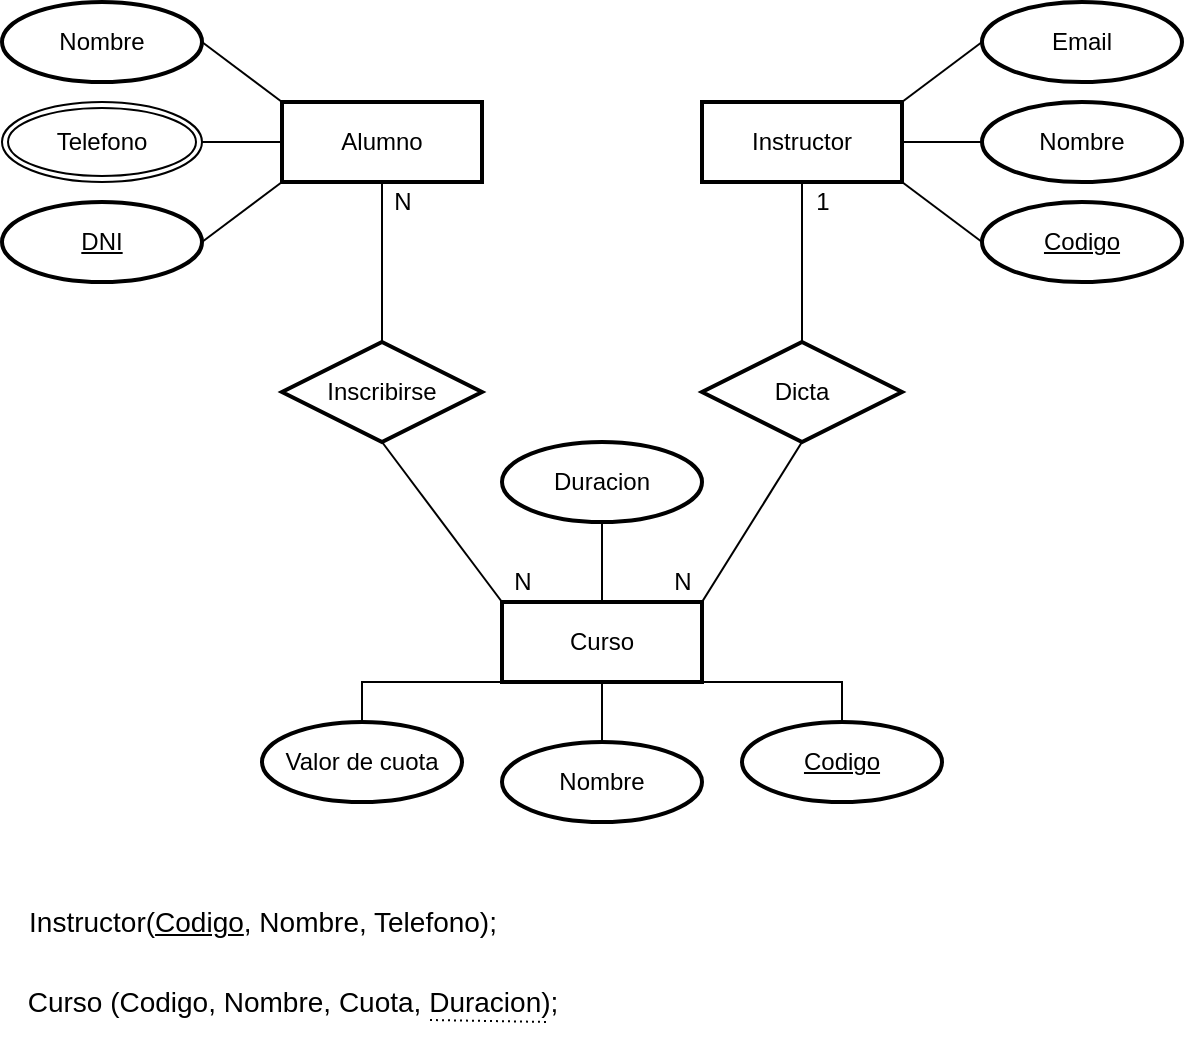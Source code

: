<mxfile version="14.1.5" type="device"><diagram id="R2lEEEUBdFMjLlhIrx00" name="Page-1"><mxGraphModel dx="851" dy="535" grid="1" gridSize="10" guides="1" tooltips="1" connect="1" arrows="1" fold="1" page="1" pageScale="1" pageWidth="850" pageHeight="1100" math="0" shadow="0" extFonts="Permanent Marker^https://fonts.googleapis.com/css?family=Permanent+Marker"><root><mxCell id="0"/><mxCell id="1" parent="0"/><mxCell id="GSVToA0DhDI72yn1dQri-1" value="Curso" style="whiteSpace=wrap;html=1;align=center;strokeWidth=2;" parent="1" vertex="1"><mxGeometry x="290" y="340" width="100" height="40" as="geometry"/></mxCell><mxCell id="GSVToA0DhDI72yn1dQri-27" style="edgeStyle=orthogonalEdgeStyle;rounded=0;orthogonalLoop=1;jettySize=auto;html=1;exitX=0.5;exitY=1;exitDx=0;exitDy=0;entryX=0.5;entryY=0;entryDx=0;entryDy=0;endArrow=none;endFill=0;strokeWidth=1;" parent="1" source="GSVToA0DhDI72yn1dQri-2" target="GSVToA0DhDI72yn1dQri-14" edge="1"><mxGeometry relative="1" as="geometry"/></mxCell><mxCell id="GSVToA0DhDI72yn1dQri-2" value="Instructor" style="whiteSpace=wrap;html=1;align=center;strokeWidth=2;" parent="1" vertex="1"><mxGeometry x="390" y="90" width="100" height="40" as="geometry"/></mxCell><mxCell id="GSVToA0DhDI72yn1dQri-26" style="edgeStyle=orthogonalEdgeStyle;rounded=0;orthogonalLoop=1;jettySize=auto;html=1;exitX=0.5;exitY=1;exitDx=0;exitDy=0;entryX=0.5;entryY=0;entryDx=0;entryDy=0;endArrow=none;endFill=0;strokeWidth=1;" parent="1" source="GSVToA0DhDI72yn1dQri-3" target="GSVToA0DhDI72yn1dQri-13" edge="1"><mxGeometry relative="1" as="geometry"/></mxCell><mxCell id="GSVToA0DhDI72yn1dQri-3" value="Alumno" style="whiteSpace=wrap;html=1;align=center;strokeWidth=2;" parent="1" vertex="1"><mxGeometry x="180" y="90" width="100" height="40" as="geometry"/></mxCell><mxCell id="GSVToA0DhDI72yn1dQri-21" style="edgeStyle=orthogonalEdgeStyle;rounded=0;orthogonalLoop=1;jettySize=auto;html=1;exitX=0.5;exitY=0;exitDx=0;exitDy=0;entryX=1;entryY=1;entryDx=0;entryDy=0;endArrow=none;endFill=0;strokeWidth=1;jumpSize=6;" parent="1" source="GSVToA0DhDI72yn1dQri-4" target="GSVToA0DhDI72yn1dQri-1" edge="1"><mxGeometry relative="1" as="geometry"/></mxCell><mxCell id="GSVToA0DhDI72yn1dQri-4" value="Codigo" style="ellipse;whiteSpace=wrap;html=1;align=center;fontStyle=4;strokeWidth=2;" parent="1" vertex="1"><mxGeometry x="410" y="400" width="100" height="40" as="geometry"/></mxCell><mxCell id="GSVToA0DhDI72yn1dQri-20" style="edgeStyle=orthogonalEdgeStyle;rounded=0;orthogonalLoop=1;jettySize=auto;html=1;exitX=0.5;exitY=0;exitDx=0;exitDy=0;entryX=0.5;entryY=1;entryDx=0;entryDy=0;endArrow=none;endFill=0;strokeWidth=1;jumpSize=6;" parent="1" source="GSVToA0DhDI72yn1dQri-5" target="GSVToA0DhDI72yn1dQri-1" edge="1"><mxGeometry relative="1" as="geometry"/></mxCell><mxCell id="GSVToA0DhDI72yn1dQri-5" value="Nombre" style="ellipse;whiteSpace=wrap;html=1;align=center;strokeWidth=2;" parent="1" vertex="1"><mxGeometry x="290" y="410" width="100" height="40" as="geometry"/></mxCell><mxCell id="GSVToA0DhDI72yn1dQri-22" style="edgeStyle=orthogonalEdgeStyle;rounded=0;orthogonalLoop=1;jettySize=auto;html=1;exitX=0.5;exitY=0;exitDx=0;exitDy=0;entryX=0;entryY=1;entryDx=0;entryDy=0;endArrow=none;endFill=0;strokeWidth=1;jumpSize=6;" parent="1" source="GSVToA0DhDI72yn1dQri-6" target="GSVToA0DhDI72yn1dQri-1" edge="1"><mxGeometry relative="1" as="geometry"/></mxCell><mxCell id="GSVToA0DhDI72yn1dQri-6" value="Valor de cuota" style="ellipse;whiteSpace=wrap;html=1;align=center;strokeWidth=2;" parent="1" vertex="1"><mxGeometry x="170" y="400" width="100" height="40" as="geometry"/></mxCell><mxCell id="CiOVZSifY1T8IVR2r3Bs-8" style="edgeStyle=none;rounded=0;orthogonalLoop=1;jettySize=auto;html=1;exitX=0;exitY=0.5;exitDx=0;exitDy=0;entryX=1;entryY=0.5;entryDx=0;entryDy=0;endArrow=none;endFill=0;" parent="1" source="GSVToA0DhDI72yn1dQri-7" target="GSVToA0DhDI72yn1dQri-2" edge="1"><mxGeometry relative="1" as="geometry"/></mxCell><mxCell id="GSVToA0DhDI72yn1dQri-7" value="Nombre" style="ellipse;whiteSpace=wrap;html=1;align=center;strokeWidth=2;" parent="1" vertex="1"><mxGeometry x="530" y="90" width="100" height="40" as="geometry"/></mxCell><mxCell id="CiOVZSifY1T8IVR2r3Bs-9" style="edgeStyle=none;rounded=0;orthogonalLoop=1;jettySize=auto;html=1;exitX=0;exitY=0.5;exitDx=0;exitDy=0;entryX=1;entryY=0;entryDx=0;entryDy=0;endArrow=none;endFill=0;" parent="1" source="GSVToA0DhDI72yn1dQri-8" target="GSVToA0DhDI72yn1dQri-2" edge="1"><mxGeometry relative="1" as="geometry"/></mxCell><mxCell id="GSVToA0DhDI72yn1dQri-8" value="Email" style="ellipse;whiteSpace=wrap;html=1;align=center;strokeWidth=2;" parent="1" vertex="1"><mxGeometry x="530" y="40" width="100" height="40" as="geometry"/></mxCell><mxCell id="CiOVZSifY1T8IVR2r3Bs-3" style="edgeStyle=none;rounded=0;orthogonalLoop=1;jettySize=auto;html=1;exitX=1;exitY=0.5;exitDx=0;exitDy=0;entryX=0;entryY=0;entryDx=0;entryDy=0;endArrow=none;endFill=0;" parent="1" source="GSVToA0DhDI72yn1dQri-9" target="GSVToA0DhDI72yn1dQri-3" edge="1"><mxGeometry relative="1" as="geometry"/></mxCell><mxCell id="GSVToA0DhDI72yn1dQri-9" value="Nombre" style="ellipse;whiteSpace=wrap;html=1;align=center;strokeWidth=2;" parent="1" vertex="1"><mxGeometry x="40" y="40" width="100" height="40" as="geometry"/></mxCell><mxCell id="GSVToA0DhDI72yn1dQri-13" value="Inscribirse" style="shape=rhombus;perimeter=rhombusPerimeter;whiteSpace=wrap;html=1;align=center;strokeWidth=2;" parent="1" vertex="1"><mxGeometry x="180" y="210" width="100" height="50" as="geometry"/></mxCell><mxCell id="GSVToA0DhDI72yn1dQri-14" value="Dicta" style="shape=rhombus;perimeter=rhombusPerimeter;whiteSpace=wrap;html=1;align=center;strokeWidth=2;" parent="1" vertex="1"><mxGeometry x="390" y="210" width="100" height="50" as="geometry"/></mxCell><mxCell id="GSVToA0DhDI72yn1dQri-29" value="" style="endArrow=none;html=1;rounded=0;strokeWidth=1;exitX=0.5;exitY=1;exitDx=0;exitDy=0;entryX=0;entryY=0;entryDx=0;entryDy=0;" parent="1" source="GSVToA0DhDI72yn1dQri-13" target="GSVToA0DhDI72yn1dQri-1" edge="1"><mxGeometry relative="1" as="geometry"><mxPoint x="240" y="270" as="sourcePoint"/><mxPoint x="400" y="270" as="targetPoint"/></mxGeometry></mxCell><mxCell id="GSVToA0DhDI72yn1dQri-30" value="" style="endArrow=none;html=1;rounded=0;strokeWidth=1;entryX=0.5;entryY=1;entryDx=0;entryDy=0;exitX=1;exitY=0;exitDx=0;exitDy=0;" parent="1" source="GSVToA0DhDI72yn1dQri-1" target="GSVToA0DhDI72yn1dQri-14" edge="1"><mxGeometry relative="1" as="geometry"><mxPoint x="310" y="270" as="sourcePoint"/><mxPoint x="470" y="270" as="targetPoint"/></mxGeometry></mxCell><mxCell id="GSVToA0DhDI72yn1dQri-33" value="N" style="text;html=1;align=center;verticalAlign=middle;resizable=0;points=[];autosize=1;" parent="1" vertex="1"><mxGeometry x="230" y="130" width="20" height="20" as="geometry"/></mxCell><mxCell id="GSVToA0DhDI72yn1dQri-34" value="N" style="text;html=1;align=center;verticalAlign=middle;resizable=0;points=[];autosize=1;" parent="1" vertex="1"><mxGeometry x="290" y="320" width="20" height="20" as="geometry"/></mxCell><mxCell id="GSVToA0DhDI72yn1dQri-35" value="1" style="text;html=1;align=center;verticalAlign=middle;resizable=0;points=[];autosize=1;" parent="1" vertex="1"><mxGeometry x="440" y="130" width="20" height="20" as="geometry"/></mxCell><mxCell id="GSVToA0DhDI72yn1dQri-37" value="N" style="text;html=1;align=center;verticalAlign=middle;resizable=0;points=[];autosize=1;" parent="1" vertex="1"><mxGeometry x="370" y="320" width="20" height="20" as="geometry"/></mxCell><mxCell id="CiOVZSifY1T8IVR2r3Bs-1" style="rounded=0;orthogonalLoop=1;jettySize=auto;html=1;exitX=1;exitY=0.5;exitDx=0;exitDy=0;entryX=0;entryY=1;entryDx=0;entryDy=0;endArrow=none;endFill=0;" parent="1" source="GSVToA0DhDI72yn1dQri-38" target="GSVToA0DhDI72yn1dQri-3" edge="1"><mxGeometry relative="1" as="geometry"/></mxCell><mxCell id="GSVToA0DhDI72yn1dQri-38" value="DNI" style="ellipse;whiteSpace=wrap;html=1;align=center;fontStyle=4;strokeWidth=2;" parent="1" vertex="1"><mxGeometry x="40" y="140" width="100" height="40" as="geometry"/></mxCell><mxCell id="CiOVZSifY1T8IVR2r3Bs-7" style="edgeStyle=none;rounded=0;orthogonalLoop=1;jettySize=auto;html=1;exitX=0;exitY=0.5;exitDx=0;exitDy=0;entryX=1;entryY=1;entryDx=0;entryDy=0;endArrow=none;endFill=0;" parent="1" source="GSVToA0DhDI72yn1dQri-39" target="GSVToA0DhDI72yn1dQri-2" edge="1"><mxGeometry relative="1" as="geometry"/></mxCell><mxCell id="GSVToA0DhDI72yn1dQri-39" value="Codigo" style="ellipse;whiteSpace=wrap;html=1;align=center;fontStyle=4;strokeWidth=2;" parent="1" vertex="1"><mxGeometry x="530" y="140" width="100" height="40" as="geometry"/></mxCell><mxCell id="CiOVZSifY1T8IVR2r3Bs-6" style="edgeStyle=none;rounded=0;orthogonalLoop=1;jettySize=auto;html=1;exitX=1;exitY=0.5;exitDx=0;exitDy=0;entryX=0;entryY=0.5;entryDx=0;entryDy=0;endArrow=none;endFill=0;" parent="1" source="CiOVZSifY1T8IVR2r3Bs-4" target="GSVToA0DhDI72yn1dQri-3" edge="1"><mxGeometry relative="1" as="geometry"/></mxCell><mxCell id="CiOVZSifY1T8IVR2r3Bs-4" value="Telefono" style="ellipse;shape=doubleEllipse;margin=3;whiteSpace=wrap;html=1;align=center;strokeWidth=1;" parent="1" vertex="1"><mxGeometry x="40" y="90" width="100" height="40" as="geometry"/></mxCell><mxCell id="09k5-9rhH8RO2jkG8lOU-1" value="&lt;p style=&quot;line-height: 100%&quot;&gt;&lt;font style=&quot;font-size: 14px&quot;&gt;Instructor(&lt;u&gt;Codigo&lt;/u&gt;, Nombre, Telefono);&lt;/font&gt;&lt;/p&gt;" style="text;html=1;align=center;verticalAlign=middle;resizable=0;points=[];autosize=1;strokeWidth=1;" vertex="1" parent="1"><mxGeometry x="45" y="480" width="250" height="40" as="geometry"/></mxCell><mxCell id="09k5-9rhH8RO2jkG8lOU-4" style="edgeStyle=orthogonalEdgeStyle;rounded=0;orthogonalLoop=1;jettySize=auto;html=1;exitX=0.5;exitY=1;exitDx=0;exitDy=0;entryX=0.5;entryY=0;entryDx=0;entryDy=0;endArrow=none;endFill=0;" edge="1" parent="1" source="09k5-9rhH8RO2jkG8lOU-3" target="GSVToA0DhDI72yn1dQri-1"><mxGeometry relative="1" as="geometry"/></mxCell><mxCell id="09k5-9rhH8RO2jkG8lOU-3" value="Duracion" style="ellipse;whiteSpace=wrap;html=1;align=center;strokeWidth=2;" vertex="1" parent="1"><mxGeometry x="290" y="260" width="100" height="40" as="geometry"/></mxCell><mxCell id="09k5-9rhH8RO2jkG8lOU-6" value="&lt;p style=&quot;line-height: 100%&quot;&gt;&lt;span style=&quot;font-size: 14px&quot;&gt;Curso (Codigo, Nombre, Cuota, Duracion);&lt;/span&gt;&lt;/p&gt;" style="text;html=1;align=center;verticalAlign=middle;resizable=0;points=[];autosize=1;strokeWidth=1;dashed=1;" vertex="1" parent="1"><mxGeometry x="45" y="520" width="280" height="40" as="geometry"/></mxCell><mxCell id="09k5-9rhH8RO2jkG8lOU-7" value="" style="endArrow=none;html=1;rounded=0;dashed=1;dashPattern=1 2;" edge="1" parent="1"><mxGeometry relative="1" as="geometry"><mxPoint x="254" y="549" as="sourcePoint"/><mxPoint x="314" y="550" as="targetPoint"/></mxGeometry></mxCell></root></mxGraphModel></diagram></mxfile>